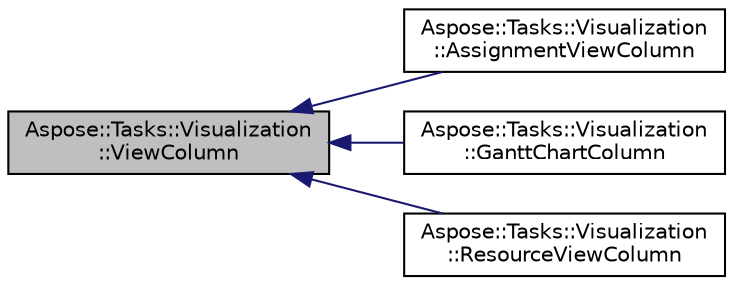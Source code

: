 digraph "Aspose::Tasks::Visualization::ViewColumn"
{
 // LATEX_PDF_SIZE
  edge [fontname="Helvetica",fontsize="10",labelfontname="Helvetica",labelfontsize="10"];
  node [fontname="Helvetica",fontsize="10",shape=record];
  rankdir="LR";
  Node1 [label="Aspose::Tasks::Visualization\l::ViewColumn",height=0.2,width=0.4,color="black", fillcolor="grey75", style="filled", fontcolor="black",tooltip="Represents a column in a project view."];
  Node1 -> Node2 [dir="back",color="midnightblue",fontsize="10",style="solid",fontname="Helvetica"];
  Node2 [label="Aspose::Tasks::Visualization\l::AssignmentViewColumn",height=0.2,width=0.4,color="black", fillcolor="white", style="filled",URL="$class_aspose_1_1_tasks_1_1_visualization_1_1_assignment_view_column.html",tooltip="Project's view class."];
  Node1 -> Node3 [dir="back",color="midnightblue",fontsize="10",style="solid",fontname="Helvetica"];
  Node3 [label="Aspose::Tasks::Visualization\l::GanttChartColumn",height=0.2,width=0.4,color="black", fillcolor="white", style="filled",URL="$class_aspose_1_1_tasks_1_1_visualization_1_1_gantt_chart_column.html",tooltip="Project's view class"];
  Node1 -> Node4 [dir="back",color="midnightblue",fontsize="10",style="solid",fontname="Helvetica"];
  Node4 [label="Aspose::Tasks::Visualization\l::ResourceViewColumn",height=0.2,width=0.4,color="black", fillcolor="white", style="filled",URL="$class_aspose_1_1_tasks_1_1_visualization_1_1_resource_view_column.html",tooltip="Project's view class used in ResourceUsage view and ResourceSheet view."];
}
